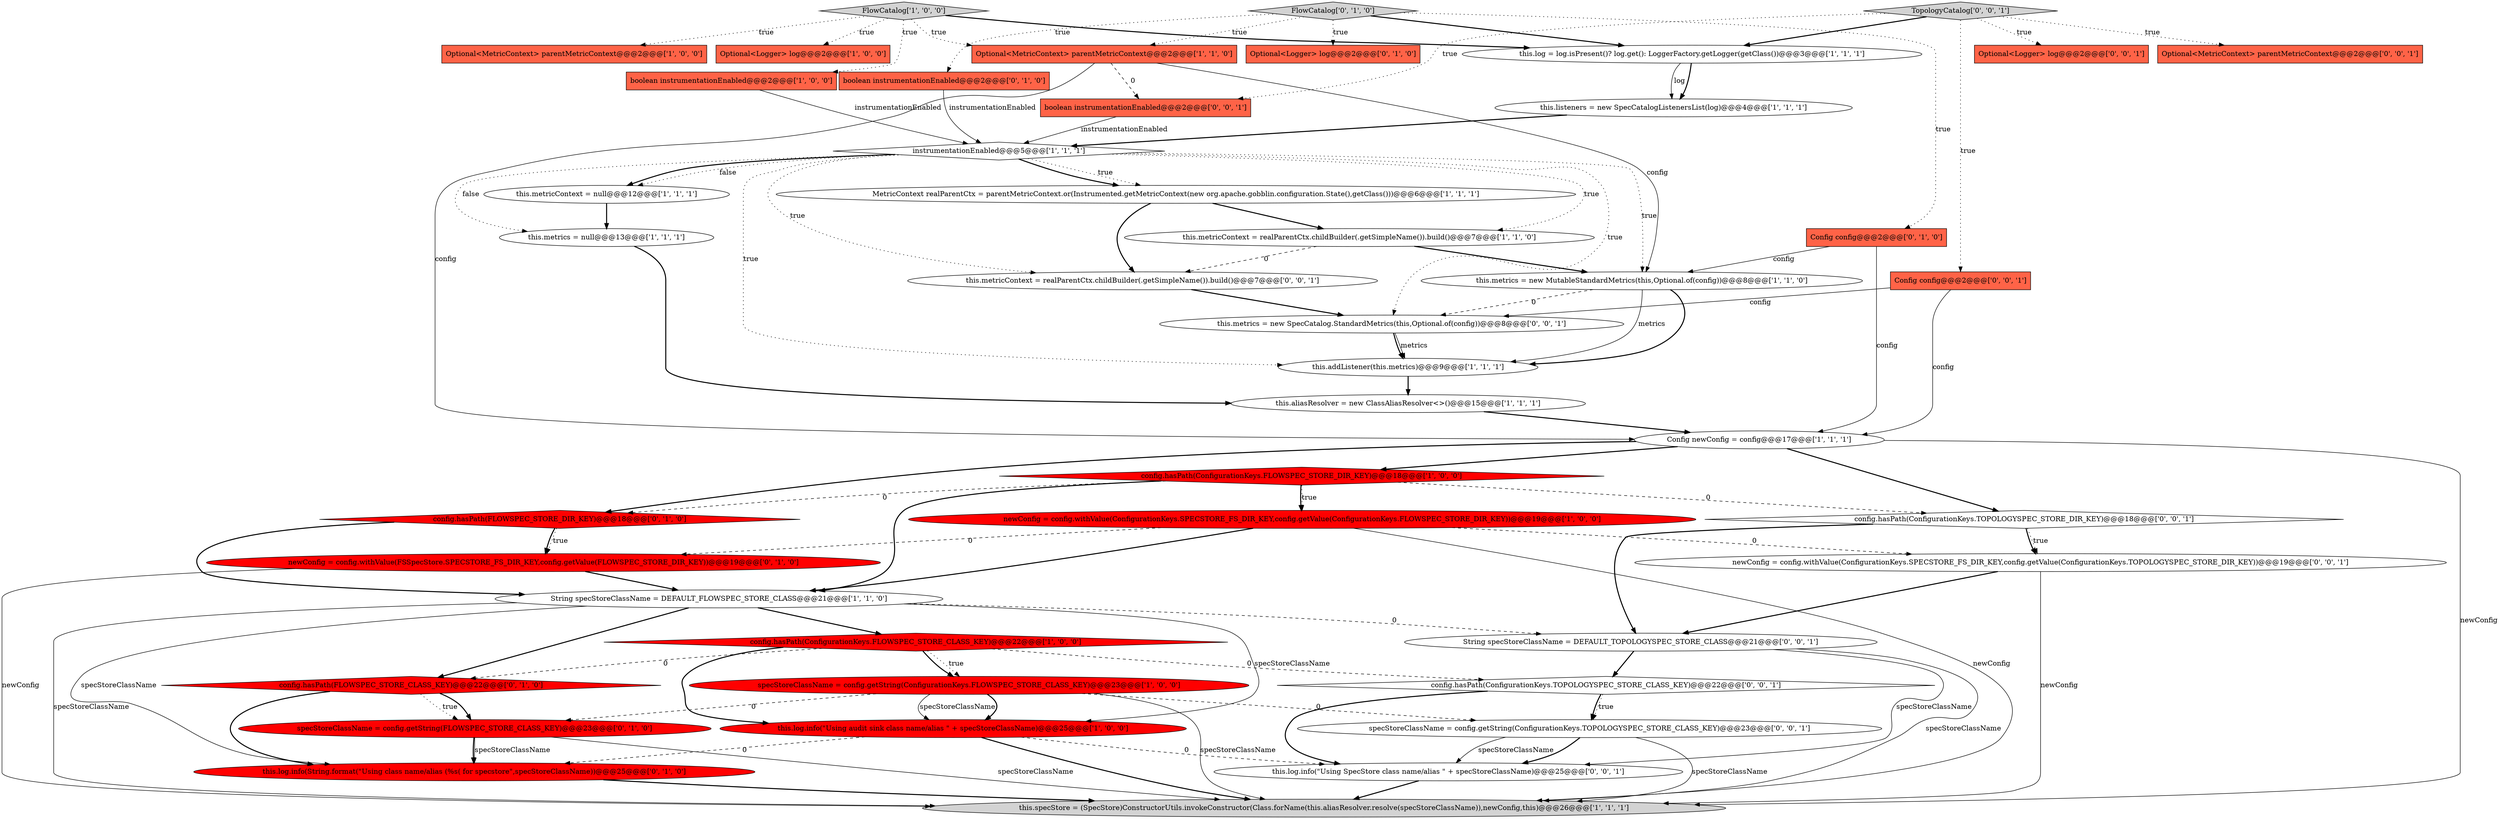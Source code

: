 digraph {
18 [style = filled, label = "specStoreClassName = config.getString(ConfigurationKeys.FLOWSPEC_STORE_CLASS_KEY)@@@23@@@['1', '0', '0']", fillcolor = red, shape = ellipse image = "AAA1AAABBB1BBB"];
1 [style = filled, label = "instrumentationEnabled@@@5@@@['1', '1', '1']", fillcolor = white, shape = diamond image = "AAA0AAABBB1BBB"];
21 [style = filled, label = "MetricContext realParentCtx = parentMetricContext.or(Instrumented.getMetricContext(new org.apache.gobblin.configuration.State(),getClass()))@@@6@@@['1', '1', '1']", fillcolor = white, shape = ellipse image = "AAA0AAABBB1BBB"];
44 [style = filled, label = "String specStoreClassName = DEFAULT_TOPOLOGYSPEC_STORE_CLASS@@@21@@@['0', '0', '1']", fillcolor = white, shape = ellipse image = "AAA0AAABBB3BBB"];
16 [style = filled, label = "this.metricContext = null@@@12@@@['1', '1', '1']", fillcolor = white, shape = ellipse image = "AAA0AAABBB1BBB"];
22 [style = filled, label = "this.aliasResolver = new ClassAliasResolver<>()@@@15@@@['1', '1', '1']", fillcolor = white, shape = ellipse image = "AAA0AAABBB1BBB"];
29 [style = filled, label = "this.log.info(String.format(\"Using class name/alias (%s( for specstore\",specStoreClassName))@@@25@@@['0', '1', '0']", fillcolor = red, shape = ellipse image = "AAA1AAABBB2BBB"];
19 [style = filled, label = "this.addListener(this.metrics)@@@9@@@['1', '1', '1']", fillcolor = white, shape = ellipse image = "AAA0AAABBB1BBB"];
38 [style = filled, label = "config.hasPath(ConfigurationKeys.TOPOLOGYSPEC_STORE_DIR_KEY)@@@18@@@['0', '0', '1']", fillcolor = white, shape = diamond image = "AAA0AAABBB3BBB"];
8 [style = filled, label = "String specStoreClassName = DEFAULT_FLOWSPEC_STORE_CLASS@@@21@@@['1', '1', '0']", fillcolor = white, shape = ellipse image = "AAA0AAABBB1BBB"];
20 [style = filled, label = "Config newConfig = config@@@17@@@['1', '1', '1']", fillcolor = white, shape = ellipse image = "AAA0AAABBB1BBB"];
9 [style = filled, label = "config.hasPath(ConfigurationKeys.FLOWSPEC_STORE_CLASS_KEY)@@@22@@@['1', '0', '0']", fillcolor = red, shape = diamond image = "AAA1AAABBB1BBB"];
37 [style = filled, label = "Config config@@@2@@@['0', '0', '1']", fillcolor = tomato, shape = box image = "AAA0AAABBB3BBB"];
42 [style = filled, label = "this.metricContext = realParentCtx.childBuilder(.getSimpleName()).build()@@@7@@@['0', '0', '1']", fillcolor = white, shape = ellipse image = "AAA0AAABBB3BBB"];
6 [style = filled, label = "config.hasPath(ConfigurationKeys.FLOWSPEC_STORE_DIR_KEY)@@@18@@@['1', '0', '0']", fillcolor = red, shape = diamond image = "AAA1AAABBB1BBB"];
40 [style = filled, label = "Optional<Logger> log@@@2@@@['0', '0', '1']", fillcolor = tomato, shape = box image = "AAA0AAABBB3BBB"];
23 [style = filled, label = "specStoreClassName = config.getString(FLOWSPEC_STORE_CLASS_KEY)@@@23@@@['0', '1', '0']", fillcolor = red, shape = ellipse image = "AAA1AAABBB2BBB"];
33 [style = filled, label = "specStoreClassName = config.getString(ConfigurationKeys.TOPOLOGYSPEC_STORE_CLASS_KEY)@@@23@@@['0', '0', '1']", fillcolor = white, shape = ellipse image = "AAA0AAABBB3BBB"];
14 [style = filled, label = "newConfig = config.withValue(ConfigurationKeys.SPECSTORE_FS_DIR_KEY,config.getValue(ConfigurationKeys.FLOWSPEC_STORE_DIR_KEY))@@@19@@@['1', '0', '0']", fillcolor = red, shape = ellipse image = "AAA1AAABBB1BBB"];
10 [style = filled, label = "this.metrics = null@@@13@@@['1', '1', '1']", fillcolor = white, shape = ellipse image = "AAA0AAABBB1BBB"];
11 [style = filled, label = "boolean instrumentationEnabled@@@2@@@['1', '0', '0']", fillcolor = tomato, shape = box image = "AAA0AAABBB1BBB"];
30 [style = filled, label = "config.hasPath(FLOWSPEC_STORE_DIR_KEY)@@@18@@@['0', '1', '0']", fillcolor = red, shape = diamond image = "AAA1AAABBB2BBB"];
5 [style = filled, label = "this.listeners = new SpecCatalogListenersList(log)@@@4@@@['1', '1', '1']", fillcolor = white, shape = ellipse image = "AAA0AAABBB1BBB"];
39 [style = filled, label = "newConfig = config.withValue(ConfigurationKeys.SPECSTORE_FS_DIR_KEY,config.getValue(ConfigurationKeys.TOPOLOGYSPEC_STORE_DIR_KEY))@@@19@@@['0', '0', '1']", fillcolor = white, shape = ellipse image = "AAA0AAABBB3BBB"];
36 [style = filled, label = "Optional<MetricContext> parentMetricContext@@@2@@@['0', '0', '1']", fillcolor = tomato, shape = box image = "AAA0AAABBB3BBB"];
15 [style = filled, label = "FlowCatalog['1', '0', '0']", fillcolor = lightgray, shape = diamond image = "AAA0AAABBB1BBB"];
34 [style = filled, label = "config.hasPath(ConfigurationKeys.TOPOLOGYSPEC_STORE_CLASS_KEY)@@@22@@@['0', '0', '1']", fillcolor = white, shape = diamond image = "AAA0AAABBB3BBB"];
0 [style = filled, label = "this.specStore = (SpecStore)ConstructorUtils.invokeConstructor(Class.forName(this.aliasResolver.resolve(specStoreClassName)),newConfig,this)@@@26@@@['1', '1', '1']", fillcolor = lightgray, shape = ellipse image = "AAA0AAABBB1BBB"];
28 [style = filled, label = "newConfig = config.withValue(FSSpecStore.SPECSTORE_FS_DIR_KEY,config.getValue(FLOWSPEC_STORE_DIR_KEY))@@@19@@@['0', '1', '0']", fillcolor = red, shape = ellipse image = "AAA1AAABBB2BBB"];
32 [style = filled, label = "TopologyCatalog['0', '0', '1']", fillcolor = lightgray, shape = diamond image = "AAA0AAABBB3BBB"];
31 [style = filled, label = "Config config@@@2@@@['0', '1', '0']", fillcolor = tomato, shape = box image = "AAA0AAABBB2BBB"];
24 [style = filled, label = "config.hasPath(FLOWSPEC_STORE_CLASS_KEY)@@@22@@@['0', '1', '0']", fillcolor = red, shape = diamond image = "AAA1AAABBB2BBB"];
13 [style = filled, label = "this.metricContext = realParentCtx.childBuilder(.getSimpleName()).build()@@@7@@@['1', '1', '0']", fillcolor = white, shape = ellipse image = "AAA0AAABBB1BBB"];
3 [style = filled, label = "this.metrics = new MutableStandardMetrics(this,Optional.of(config))@@@8@@@['1', '1', '0']", fillcolor = white, shape = ellipse image = "AAA0AAABBB1BBB"];
7 [style = filled, label = "this.log = log.isPresent()? log.get(): LoggerFactory.getLogger(getClass())@@@3@@@['1', '1', '1']", fillcolor = white, shape = ellipse image = "AAA0AAABBB1BBB"];
4 [style = filled, label = "Optional<MetricContext> parentMetricContext@@@2@@@['1', '0', '0']", fillcolor = tomato, shape = box image = "AAA0AAABBB1BBB"];
17 [style = filled, label = "this.log.info(\"Using audit sink class name/alias \" + specStoreClassName)@@@25@@@['1', '0', '0']", fillcolor = red, shape = ellipse image = "AAA1AAABBB1BBB"];
43 [style = filled, label = "this.log.info(\"Using SpecStore class name/alias \" + specStoreClassName)@@@25@@@['0', '0', '1']", fillcolor = white, shape = ellipse image = "AAA0AAABBB3BBB"];
12 [style = filled, label = "Optional<MetricContext> parentMetricContext@@@2@@@['1', '1', '0']", fillcolor = tomato, shape = box image = "AAA0AAABBB1BBB"];
2 [style = filled, label = "Optional<Logger> log@@@2@@@['1', '0', '0']", fillcolor = tomato, shape = box image = "AAA0AAABBB1BBB"];
35 [style = filled, label = "this.metrics = new SpecCatalog.StandardMetrics(this,Optional.of(config))@@@8@@@['0', '0', '1']", fillcolor = white, shape = ellipse image = "AAA0AAABBB3BBB"];
26 [style = filled, label = "Optional<Logger> log@@@2@@@['0', '1', '0']", fillcolor = tomato, shape = box image = "AAA0AAABBB2BBB"];
41 [style = filled, label = "boolean instrumentationEnabled@@@2@@@['0', '0', '1']", fillcolor = tomato, shape = box image = "AAA0AAABBB3BBB"];
25 [style = filled, label = "boolean instrumentationEnabled@@@2@@@['0', '1', '0']", fillcolor = tomato, shape = box image = "AAA0AAABBB2BBB"];
27 [style = filled, label = "FlowCatalog['0', '1', '0']", fillcolor = lightgray, shape = diamond image = "AAA0AAABBB2BBB"];
21->42 [style = bold, label=""];
38->44 [style = bold, label=""];
7->5 [style = solid, label="log"];
29->0 [style = bold, label=""];
38->39 [style = dotted, label="true"];
1->21 [style = dotted, label="true"];
6->38 [style = dashed, label="0"];
31->3 [style = solid, label="config"];
38->39 [style = bold, label=""];
1->3 [style = dotted, label="true"];
23->29 [style = bold, label=""];
1->13 [style = dotted, label="true"];
30->28 [style = bold, label=""];
44->0 [style = solid, label="specStoreClassName"];
3->19 [style = bold, label=""];
1->21 [style = bold, label=""];
18->0 [style = solid, label="specStoreClassName"];
27->7 [style = bold, label=""];
39->0 [style = solid, label="newConfig"];
32->37 [style = dotted, label="true"];
43->0 [style = bold, label=""];
30->8 [style = bold, label=""];
18->33 [style = dashed, label="0"];
18->17 [style = solid, label="specStoreClassName"];
21->13 [style = bold, label=""];
13->42 [style = dashed, label="0"];
1->35 [style = dotted, label="true"];
44->43 [style = solid, label="specStoreClassName"];
27->25 [style = dotted, label="true"];
17->43 [style = dashed, label="0"];
15->2 [style = dotted, label="true"];
33->0 [style = solid, label="specStoreClassName"];
34->33 [style = bold, label=""];
37->35 [style = solid, label="config"];
9->17 [style = bold, label=""];
8->17 [style = solid, label="specStoreClassName"];
32->7 [style = bold, label=""];
20->38 [style = bold, label=""];
32->36 [style = dotted, label="true"];
9->34 [style = dashed, label="0"];
1->42 [style = dotted, label="true"];
5->1 [style = bold, label=""];
7->5 [style = bold, label=""];
6->14 [style = dotted, label="true"];
31->20 [style = solid, label="config"];
22->20 [style = bold, label=""];
1->16 [style = bold, label=""];
23->0 [style = solid, label="specStoreClassName"];
44->34 [style = bold, label=""];
15->12 [style = dotted, label="true"];
14->8 [style = bold, label=""];
30->28 [style = dotted, label="true"];
19->22 [style = bold, label=""];
8->24 [style = bold, label=""];
3->35 [style = dashed, label="0"];
3->19 [style = solid, label="metrics"];
14->28 [style = dashed, label="0"];
20->0 [style = solid, label="newConfig"];
35->19 [style = solid, label="metrics"];
14->39 [style = dashed, label="0"];
33->43 [style = solid, label="specStoreClassName"];
1->19 [style = dotted, label="true"];
41->1 [style = solid, label="instrumentationEnabled"];
12->41 [style = dashed, label="0"];
1->10 [style = dotted, label="false"];
17->0 [style = bold, label=""];
9->18 [style = bold, label=""];
24->23 [style = dotted, label="true"];
28->0 [style = solid, label="newConfig"];
11->1 [style = solid, label="instrumentationEnabled"];
18->23 [style = dashed, label="0"];
27->31 [style = dotted, label="true"];
28->8 [style = bold, label=""];
33->43 [style = bold, label=""];
34->33 [style = dotted, label="true"];
15->11 [style = dotted, label="true"];
8->44 [style = dashed, label="0"];
1->16 [style = dotted, label="false"];
34->43 [style = bold, label=""];
14->0 [style = solid, label="newConfig"];
24->23 [style = bold, label=""];
10->22 [style = bold, label=""];
32->41 [style = dotted, label="true"];
15->7 [style = bold, label=""];
39->44 [style = bold, label=""];
9->24 [style = dashed, label="0"];
16->10 [style = bold, label=""];
23->29 [style = solid, label="specStoreClassName"];
25->1 [style = solid, label="instrumentationEnabled"];
27->26 [style = dotted, label="true"];
35->19 [style = bold, label=""];
18->17 [style = bold, label=""];
24->29 [style = bold, label=""];
20->6 [style = bold, label=""];
32->40 [style = dotted, label="true"];
27->12 [style = dotted, label="true"];
17->29 [style = dashed, label="0"];
15->4 [style = dotted, label="true"];
42->35 [style = bold, label=""];
6->14 [style = bold, label=""];
8->0 [style = solid, label="specStoreClassName"];
12->3 [style = solid, label="config"];
8->29 [style = solid, label="specStoreClassName"];
12->20 [style = solid, label="config"];
13->3 [style = bold, label=""];
6->8 [style = bold, label=""];
8->9 [style = bold, label=""];
9->18 [style = dotted, label="true"];
6->30 [style = dashed, label="0"];
37->20 [style = solid, label="config"];
20->30 [style = bold, label=""];
}
